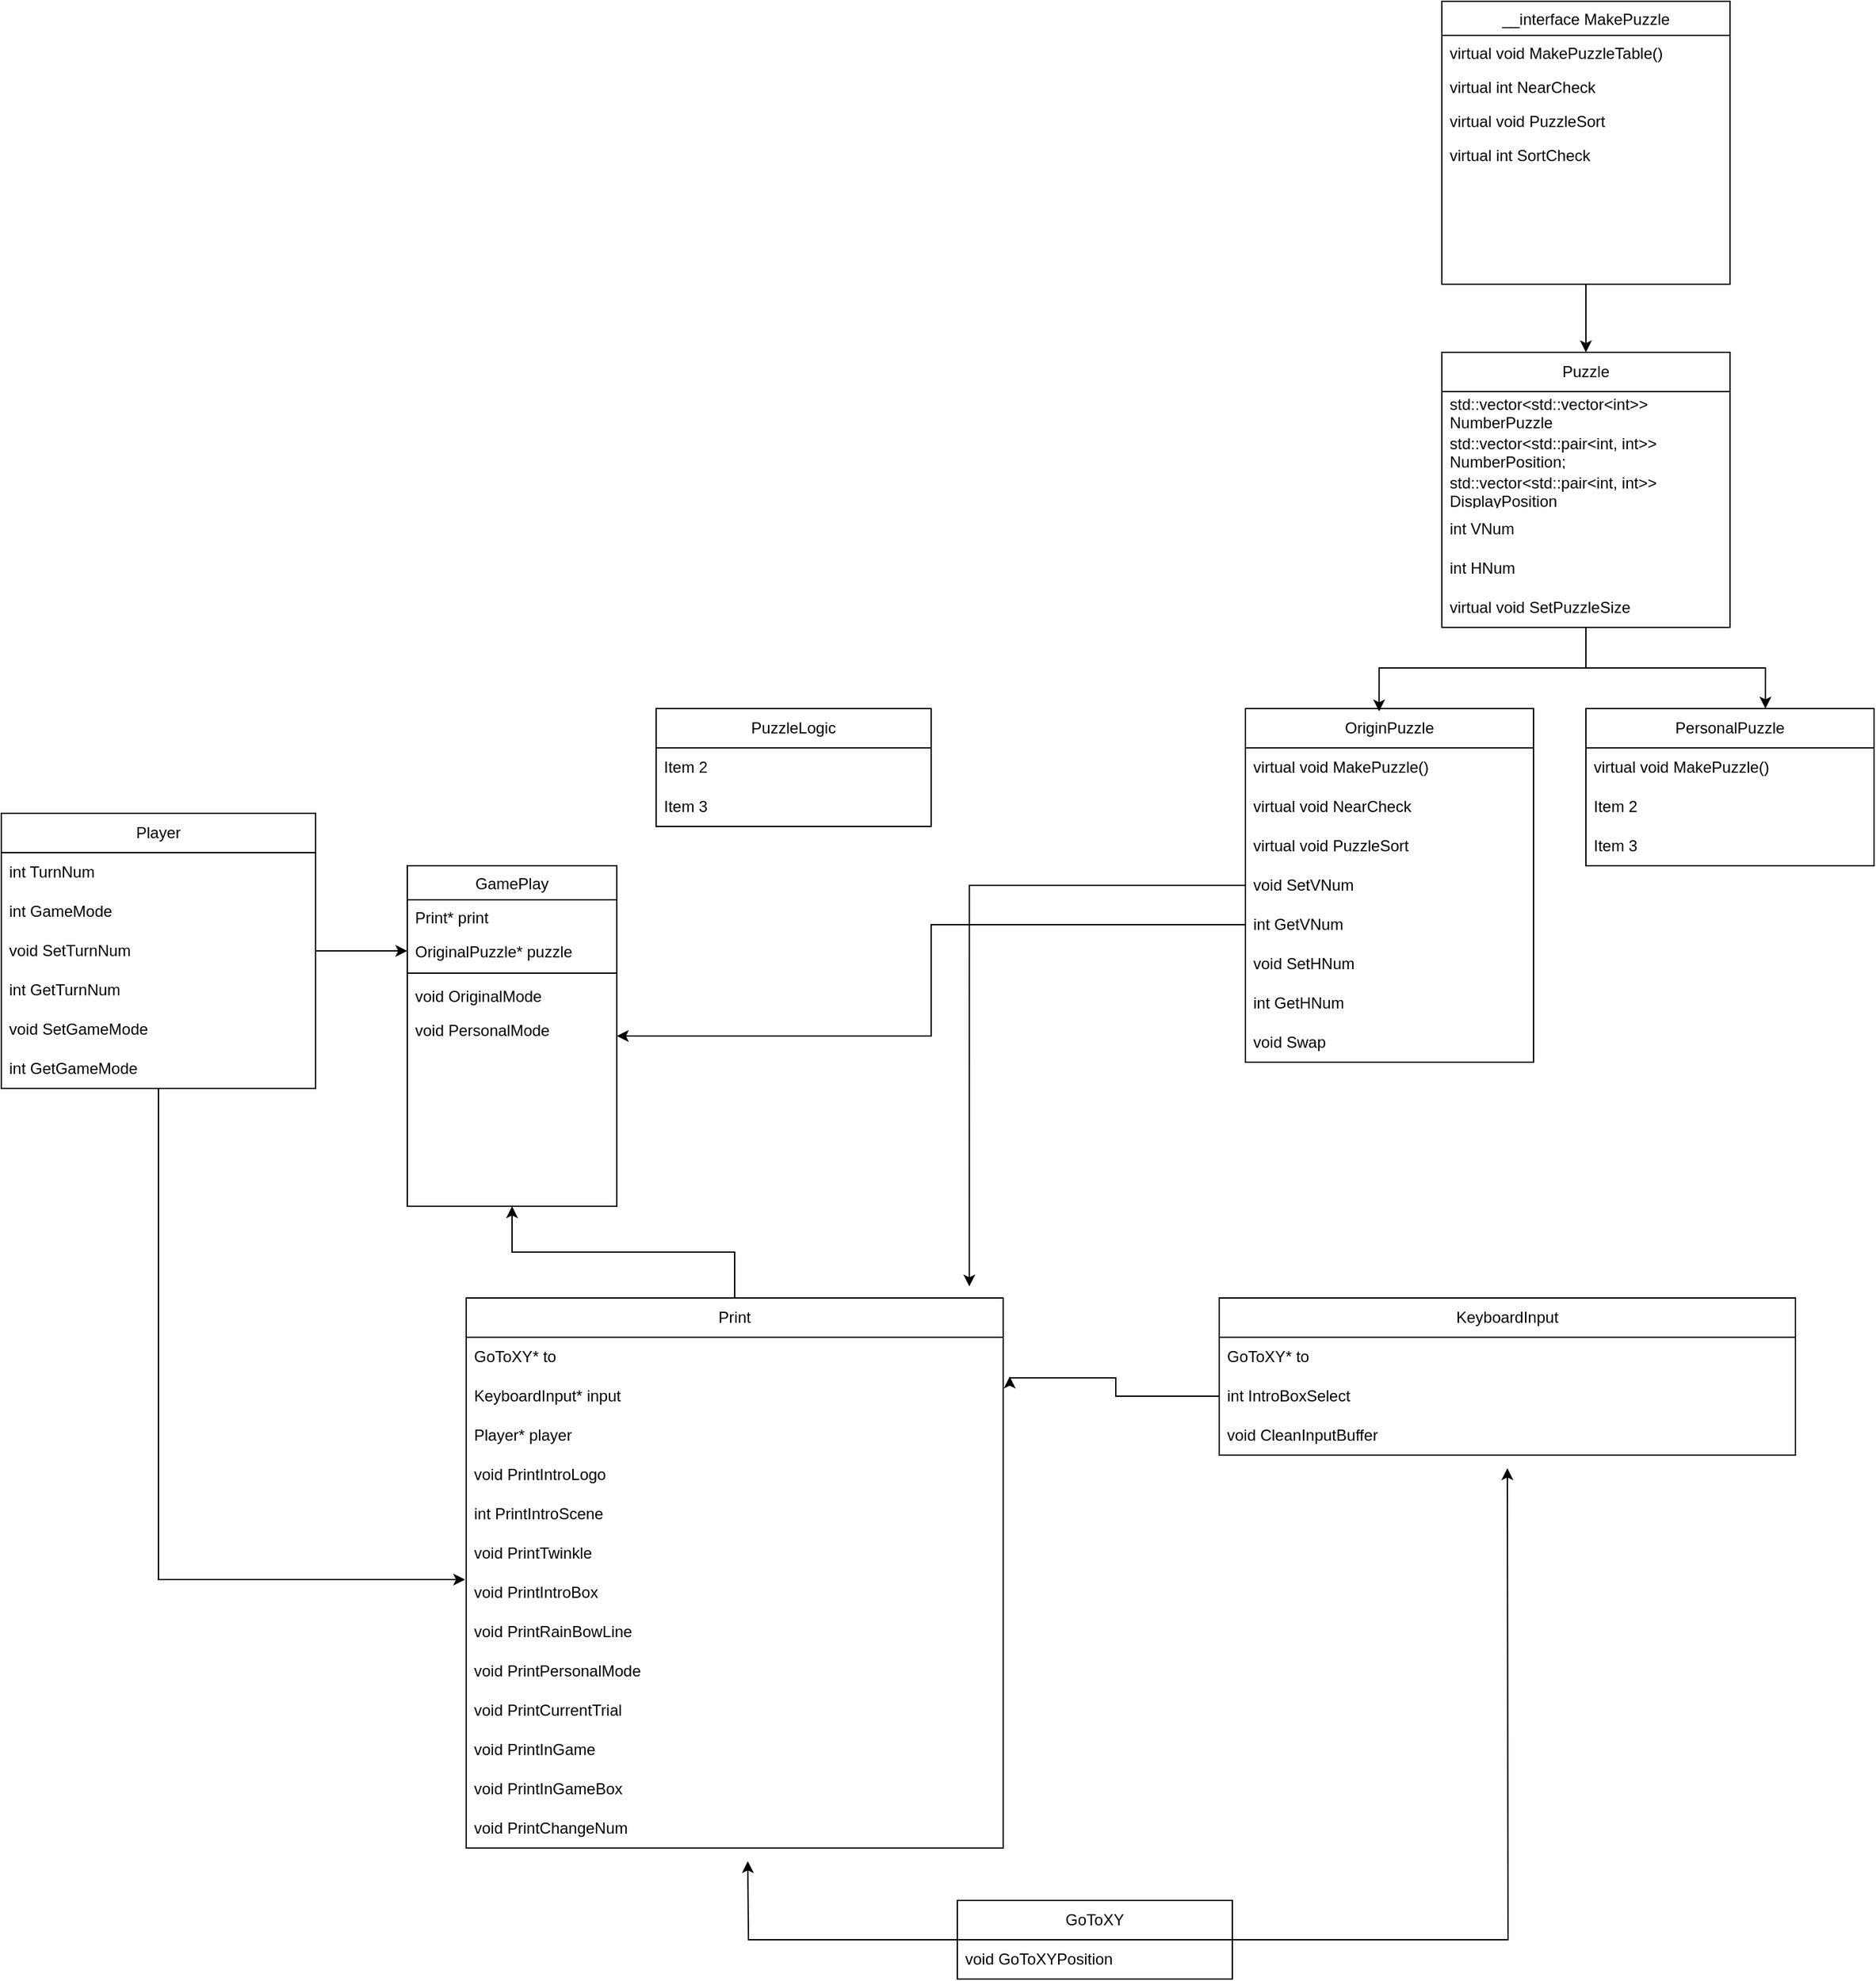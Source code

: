 <mxfile version="24.2.5" type="device">
  <diagram id="C5RBs43oDa-KdzZeNtuy" name="Page-1">
    <mxGraphModel dx="1434" dy="772" grid="1" gridSize="10" guides="1" tooltips="1" connect="1" arrows="1" fold="1" page="1" pageScale="1" pageWidth="1654" pageHeight="2336" math="0" shadow="0">
      <root>
        <mxCell id="WIyWlLk6GJQsqaUBKTNV-0" />
        <mxCell id="WIyWlLk6GJQsqaUBKTNV-1" parent="WIyWlLk6GJQsqaUBKTNV-0" />
        <mxCell id="zkfFHV4jXpPFQw0GAbJ--0" value="GamePlay" style="swimlane;fontStyle=0;align=center;verticalAlign=top;childLayout=stackLayout;horizontal=1;startSize=26;horizontalStack=0;resizeParent=1;resizeLast=0;collapsible=1;marginBottom=0;rounded=0;shadow=0;strokeWidth=1;" parent="WIyWlLk6GJQsqaUBKTNV-1" vertex="1">
          <mxGeometry x="350" y="680" width="160" height="260" as="geometry">
            <mxRectangle x="230" y="140" width="160" height="26" as="alternateBounds" />
          </mxGeometry>
        </mxCell>
        <mxCell id="zkfFHV4jXpPFQw0GAbJ--1" value="Print* print" style="text;align=left;verticalAlign=top;spacingLeft=4;spacingRight=4;overflow=hidden;rotatable=0;points=[[0,0.5],[1,0.5]];portConstraint=eastwest;" parent="zkfFHV4jXpPFQw0GAbJ--0" vertex="1">
          <mxGeometry y="26" width="160" height="26" as="geometry" />
        </mxCell>
        <mxCell id="NGyAwC8JU-NvLPFc2Ih3-81" value="OriginalPuzzle* puzzle" style="text;align=left;verticalAlign=top;spacingLeft=4;spacingRight=4;overflow=hidden;rotatable=0;points=[[0,0.5],[1,0.5]];portConstraint=eastwest;" vertex="1" parent="zkfFHV4jXpPFQw0GAbJ--0">
          <mxGeometry y="52" width="160" height="26" as="geometry" />
        </mxCell>
        <mxCell id="zkfFHV4jXpPFQw0GAbJ--4" value="" style="line;html=1;strokeWidth=1;align=left;verticalAlign=middle;spacingTop=-1;spacingLeft=3;spacingRight=3;rotatable=0;labelPosition=right;points=[];portConstraint=eastwest;" parent="zkfFHV4jXpPFQw0GAbJ--0" vertex="1">
          <mxGeometry y="78" width="160" height="8" as="geometry" />
        </mxCell>
        <mxCell id="zkfFHV4jXpPFQw0GAbJ--5" value="void OriginalMode" style="text;align=left;verticalAlign=top;spacingLeft=4;spacingRight=4;overflow=hidden;rotatable=0;points=[[0,0.5],[1,0.5]];portConstraint=eastwest;" parent="zkfFHV4jXpPFQw0GAbJ--0" vertex="1">
          <mxGeometry y="86" width="160" height="26" as="geometry" />
        </mxCell>
        <mxCell id="NGyAwC8JU-NvLPFc2Ih3-79" value="void PersonalMode" style="text;align=left;verticalAlign=top;spacingLeft=4;spacingRight=4;overflow=hidden;rotatable=0;points=[[0,0.5],[1,0.5]];portConstraint=eastwest;" vertex="1" parent="zkfFHV4jXpPFQw0GAbJ--0">
          <mxGeometry y="112" width="160" height="26" as="geometry" />
        </mxCell>
        <mxCell id="NGyAwC8JU-NvLPFc2Ih3-4" style="edgeStyle=orthogonalEdgeStyle;rounded=0;orthogonalLoop=1;jettySize=auto;html=1;entryX=0.5;entryY=0;entryDx=0;entryDy=0;" edge="1" parent="WIyWlLk6GJQsqaUBKTNV-1" source="zkfFHV4jXpPFQw0GAbJ--17" target="NGyAwC8JU-NvLPFc2Ih3-0">
          <mxGeometry relative="1" as="geometry" />
        </mxCell>
        <mxCell id="zkfFHV4jXpPFQw0GAbJ--17" value="__interface MakePuzzle" style="swimlane;fontStyle=0;align=center;verticalAlign=top;childLayout=stackLayout;horizontal=1;startSize=26;horizontalStack=0;resizeParent=1;resizeLast=0;collapsible=1;marginBottom=0;rounded=0;shadow=0;strokeWidth=1;" parent="WIyWlLk6GJQsqaUBKTNV-1" vertex="1">
          <mxGeometry x="1140" y="20" width="220" height="216" as="geometry">
            <mxRectangle x="550" y="140" width="160" height="26" as="alternateBounds" />
          </mxGeometry>
        </mxCell>
        <mxCell id="zkfFHV4jXpPFQw0GAbJ--18" value="virtual void MakePuzzleTable()" style="text;align=left;verticalAlign=top;spacingLeft=4;spacingRight=4;overflow=hidden;rotatable=0;points=[[0,0.5],[1,0.5]];portConstraint=eastwest;" parent="zkfFHV4jXpPFQw0GAbJ--17" vertex="1">
          <mxGeometry y="26" width="220" height="26" as="geometry" />
        </mxCell>
        <mxCell id="NGyAwC8JU-NvLPFc2Ih3-89" value="virtual int NearCheck" style="text;align=left;verticalAlign=top;spacingLeft=4;spacingRight=4;overflow=hidden;rotatable=0;points=[[0,0.5],[1,0.5]];portConstraint=eastwest;" vertex="1" parent="zkfFHV4jXpPFQw0GAbJ--17">
          <mxGeometry y="52" width="220" height="26" as="geometry" />
        </mxCell>
        <mxCell id="NGyAwC8JU-NvLPFc2Ih3-95" value="virtual void PuzzleSort" style="text;align=left;verticalAlign=top;spacingLeft=4;spacingRight=4;overflow=hidden;rotatable=0;points=[[0,0.5],[1,0.5]];portConstraint=eastwest;" vertex="1" parent="zkfFHV4jXpPFQw0GAbJ--17">
          <mxGeometry y="78" width="220" height="26" as="geometry" />
        </mxCell>
        <mxCell id="NGyAwC8JU-NvLPFc2Ih3-96" value="virtual int SortCheck" style="text;align=left;verticalAlign=top;spacingLeft=4;spacingRight=4;overflow=hidden;rotatable=0;points=[[0,0.5],[1,0.5]];portConstraint=eastwest;" vertex="1" parent="zkfFHV4jXpPFQw0GAbJ--17">
          <mxGeometry y="104" width="220" height="26" as="geometry" />
        </mxCell>
        <mxCell id="NGyAwC8JU-NvLPFc2Ih3-0" value="Puzzle" style="swimlane;fontStyle=0;childLayout=stackLayout;horizontal=1;startSize=30;horizontalStack=0;resizeParent=1;resizeParentMax=0;resizeLast=0;collapsible=1;marginBottom=0;whiteSpace=wrap;html=1;" vertex="1" parent="WIyWlLk6GJQsqaUBKTNV-1">
          <mxGeometry x="1140" y="288" width="220" height="210" as="geometry" />
        </mxCell>
        <mxCell id="NGyAwC8JU-NvLPFc2Ih3-70" value="std::vector&amp;lt;std::vector&amp;lt;int&amp;gt;&amp;gt; NumberPuzzle" style="text;strokeColor=none;fillColor=none;align=left;verticalAlign=middle;spacingLeft=4;spacingRight=4;overflow=hidden;points=[[0,0.5],[1,0.5]];portConstraint=eastwest;rotatable=0;whiteSpace=wrap;html=1;" vertex="1" parent="NGyAwC8JU-NvLPFc2Ih3-0">
          <mxGeometry y="30" width="220" height="30" as="geometry" />
        </mxCell>
        <mxCell id="NGyAwC8JU-NvLPFc2Ih3-77" value="std::vector&amp;lt;std::pair&amp;lt;int, int&amp;gt;&amp;gt; NumberPosition;" style="text;strokeColor=none;fillColor=none;align=left;verticalAlign=middle;spacingLeft=4;spacingRight=4;overflow=hidden;points=[[0,0.5],[1,0.5]];portConstraint=eastwest;rotatable=0;whiteSpace=wrap;html=1;" vertex="1" parent="NGyAwC8JU-NvLPFc2Ih3-0">
          <mxGeometry y="60" width="220" height="30" as="geometry" />
        </mxCell>
        <mxCell id="NGyAwC8JU-NvLPFc2Ih3-90" value="std::vector&amp;lt;std::pair&amp;lt;int, int&amp;gt;&amp;gt; DisplayPosition" style="text;strokeColor=none;fillColor=none;align=left;verticalAlign=middle;spacingLeft=4;spacingRight=4;overflow=hidden;points=[[0,0.5],[1,0.5]];portConstraint=eastwest;rotatable=0;whiteSpace=wrap;html=1;" vertex="1" parent="NGyAwC8JU-NvLPFc2Ih3-0">
          <mxGeometry y="90" width="220" height="30" as="geometry" />
        </mxCell>
        <mxCell id="NGyAwC8JU-NvLPFc2Ih3-2" value="int VNum" style="text;strokeColor=none;fillColor=none;align=left;verticalAlign=middle;spacingLeft=4;spacingRight=4;overflow=hidden;points=[[0,0.5],[1,0.5]];portConstraint=eastwest;rotatable=0;whiteSpace=wrap;html=1;" vertex="1" parent="NGyAwC8JU-NvLPFc2Ih3-0">
          <mxGeometry y="120" width="220" height="30" as="geometry" />
        </mxCell>
        <mxCell id="NGyAwC8JU-NvLPFc2Ih3-3" value="int HNum" style="text;strokeColor=none;fillColor=none;align=left;verticalAlign=middle;spacingLeft=4;spacingRight=4;overflow=hidden;points=[[0,0.5],[1,0.5]];portConstraint=eastwest;rotatable=0;whiteSpace=wrap;html=1;" vertex="1" parent="NGyAwC8JU-NvLPFc2Ih3-0">
          <mxGeometry y="150" width="220" height="30" as="geometry" />
        </mxCell>
        <mxCell id="NGyAwC8JU-NvLPFc2Ih3-69" value="virtual void SetPuzzleSize" style="text;strokeColor=none;fillColor=none;align=left;verticalAlign=middle;spacingLeft=4;spacingRight=4;overflow=hidden;points=[[0,0.5],[1,0.5]];portConstraint=eastwest;rotatable=0;whiteSpace=wrap;html=1;" vertex="1" parent="NGyAwC8JU-NvLPFc2Ih3-0">
          <mxGeometry y="180" width="220" height="30" as="geometry" />
        </mxCell>
        <mxCell id="NGyAwC8JU-NvLPFc2Ih3-5" value="OriginPuzzle" style="swimlane;fontStyle=0;childLayout=stackLayout;horizontal=1;startSize=30;horizontalStack=0;resizeParent=1;resizeParentMax=0;resizeLast=0;collapsible=1;marginBottom=0;whiteSpace=wrap;html=1;" vertex="1" parent="WIyWlLk6GJQsqaUBKTNV-1">
          <mxGeometry x="990" y="560" width="220" height="270" as="geometry" />
        </mxCell>
        <mxCell id="NGyAwC8JU-NvLPFc2Ih3-6" value="&lt;span style=&quot;text-wrap: nowrap;&quot;&gt;virtual void MakePuzzle()&lt;/span&gt;" style="text;strokeColor=none;fillColor=none;align=left;verticalAlign=middle;spacingLeft=4;spacingRight=4;overflow=hidden;points=[[0,0.5],[1,0.5]];portConstraint=eastwest;rotatable=0;whiteSpace=wrap;html=1;" vertex="1" parent="NGyAwC8JU-NvLPFc2Ih3-5">
          <mxGeometry y="30" width="220" height="30" as="geometry" />
        </mxCell>
        <mxCell id="NGyAwC8JU-NvLPFc2Ih3-88" value="virtual void NearCheck" style="text;strokeColor=none;fillColor=none;align=left;verticalAlign=middle;spacingLeft=4;spacingRight=4;overflow=hidden;points=[[0,0.5],[1,0.5]];portConstraint=eastwest;rotatable=0;whiteSpace=wrap;html=1;" vertex="1" parent="NGyAwC8JU-NvLPFc2Ih3-5">
          <mxGeometry y="60" width="220" height="30" as="geometry" />
        </mxCell>
        <mxCell id="NGyAwC8JU-NvLPFc2Ih3-93" value="virtual void PuzzleSort" style="text;strokeColor=none;fillColor=none;align=left;verticalAlign=middle;spacingLeft=4;spacingRight=4;overflow=hidden;points=[[0,0.5],[1,0.5]];portConstraint=eastwest;rotatable=0;whiteSpace=wrap;html=1;" vertex="1" parent="NGyAwC8JU-NvLPFc2Ih3-5">
          <mxGeometry y="90" width="220" height="30" as="geometry" />
        </mxCell>
        <mxCell id="NGyAwC8JU-NvLPFc2Ih3-7" value="void SetVNum" style="text;strokeColor=none;fillColor=none;align=left;verticalAlign=middle;spacingLeft=4;spacingRight=4;overflow=hidden;points=[[0,0.5],[1,0.5]];portConstraint=eastwest;rotatable=0;whiteSpace=wrap;html=1;" vertex="1" parent="NGyAwC8JU-NvLPFc2Ih3-5">
          <mxGeometry y="120" width="220" height="30" as="geometry" />
        </mxCell>
        <mxCell id="NGyAwC8JU-NvLPFc2Ih3-8" value="int GetVNum" style="text;strokeColor=none;fillColor=none;align=left;verticalAlign=middle;spacingLeft=4;spacingRight=4;overflow=hidden;points=[[0,0.5],[1,0.5]];portConstraint=eastwest;rotatable=0;whiteSpace=wrap;html=1;" vertex="1" parent="NGyAwC8JU-NvLPFc2Ih3-5">
          <mxGeometry y="150" width="220" height="30" as="geometry" />
        </mxCell>
        <mxCell id="NGyAwC8JU-NvLPFc2Ih3-71" value="void SetHNum" style="text;strokeColor=none;fillColor=none;align=left;verticalAlign=middle;spacingLeft=4;spacingRight=4;overflow=hidden;points=[[0,0.5],[1,0.5]];portConstraint=eastwest;rotatable=0;whiteSpace=wrap;html=1;" vertex="1" parent="NGyAwC8JU-NvLPFc2Ih3-5">
          <mxGeometry y="180" width="220" height="30" as="geometry" />
        </mxCell>
        <mxCell id="NGyAwC8JU-NvLPFc2Ih3-72" value="int GetHNum" style="text;strokeColor=none;fillColor=none;align=left;verticalAlign=middle;spacingLeft=4;spacingRight=4;overflow=hidden;points=[[0,0.5],[1,0.5]];portConstraint=eastwest;rotatable=0;whiteSpace=wrap;html=1;" vertex="1" parent="NGyAwC8JU-NvLPFc2Ih3-5">
          <mxGeometry y="210" width="220" height="30" as="geometry" />
        </mxCell>
        <mxCell id="NGyAwC8JU-NvLPFc2Ih3-94" value="void Swap" style="text;strokeColor=none;fillColor=none;align=left;verticalAlign=middle;spacingLeft=4;spacingRight=4;overflow=hidden;points=[[0,0.5],[1,0.5]];portConstraint=eastwest;rotatable=0;whiteSpace=wrap;html=1;" vertex="1" parent="NGyAwC8JU-NvLPFc2Ih3-5">
          <mxGeometry y="240" width="220" height="30" as="geometry" />
        </mxCell>
        <mxCell id="NGyAwC8JU-NvLPFc2Ih3-9" style="edgeStyle=orthogonalEdgeStyle;rounded=0;orthogonalLoop=1;jettySize=auto;html=1;entryX=0.464;entryY=0.008;entryDx=0;entryDy=0;entryPerimeter=0;" edge="1" parent="WIyWlLk6GJQsqaUBKTNV-1" source="NGyAwC8JU-NvLPFc2Ih3-0" target="NGyAwC8JU-NvLPFc2Ih3-5">
          <mxGeometry relative="1" as="geometry" />
        </mxCell>
        <mxCell id="NGyAwC8JU-NvLPFc2Ih3-10" value="Personal&lt;span style=&quot;background-color: initial;&quot;&gt;Puzzle&lt;/span&gt;" style="swimlane;fontStyle=0;childLayout=stackLayout;horizontal=1;startSize=30;horizontalStack=0;resizeParent=1;resizeParentMax=0;resizeLast=0;collapsible=1;marginBottom=0;whiteSpace=wrap;html=1;" vertex="1" parent="WIyWlLk6GJQsqaUBKTNV-1">
          <mxGeometry x="1250" y="560" width="220" height="120" as="geometry" />
        </mxCell>
        <mxCell id="NGyAwC8JU-NvLPFc2Ih3-11" value="&lt;span style=&quot;text-wrap: nowrap;&quot;&gt;virtual void MakePuzzle()&lt;/span&gt;" style="text;strokeColor=none;fillColor=none;align=left;verticalAlign=middle;spacingLeft=4;spacingRight=4;overflow=hidden;points=[[0,0.5],[1,0.5]];portConstraint=eastwest;rotatable=0;whiteSpace=wrap;html=1;" vertex="1" parent="NGyAwC8JU-NvLPFc2Ih3-10">
          <mxGeometry y="30" width="220" height="30" as="geometry" />
        </mxCell>
        <mxCell id="NGyAwC8JU-NvLPFc2Ih3-12" value="Item 2" style="text;strokeColor=none;fillColor=none;align=left;verticalAlign=middle;spacingLeft=4;spacingRight=4;overflow=hidden;points=[[0,0.5],[1,0.5]];portConstraint=eastwest;rotatable=0;whiteSpace=wrap;html=1;" vertex="1" parent="NGyAwC8JU-NvLPFc2Ih3-10">
          <mxGeometry y="60" width="220" height="30" as="geometry" />
        </mxCell>
        <mxCell id="NGyAwC8JU-NvLPFc2Ih3-13" value="Item 3" style="text;strokeColor=none;fillColor=none;align=left;verticalAlign=middle;spacingLeft=4;spacingRight=4;overflow=hidden;points=[[0,0.5],[1,0.5]];portConstraint=eastwest;rotatable=0;whiteSpace=wrap;html=1;" vertex="1" parent="NGyAwC8JU-NvLPFc2Ih3-10">
          <mxGeometry y="90" width="220" height="30" as="geometry" />
        </mxCell>
        <mxCell id="NGyAwC8JU-NvLPFc2Ih3-14" style="edgeStyle=orthogonalEdgeStyle;rounded=0;orthogonalLoop=1;jettySize=auto;html=1;entryX=0.623;entryY=0;entryDx=0;entryDy=0;entryPerimeter=0;" edge="1" parent="WIyWlLk6GJQsqaUBKTNV-1" source="NGyAwC8JU-NvLPFc2Ih3-0" target="NGyAwC8JU-NvLPFc2Ih3-10">
          <mxGeometry relative="1" as="geometry" />
        </mxCell>
        <mxCell id="NGyAwC8JU-NvLPFc2Ih3-15" value="PuzzleLogic" style="swimlane;fontStyle=0;childLayout=stackLayout;horizontal=1;startSize=30;horizontalStack=0;resizeParent=1;resizeParentMax=0;resizeLast=0;collapsible=1;marginBottom=0;whiteSpace=wrap;html=1;" vertex="1" parent="WIyWlLk6GJQsqaUBKTNV-1">
          <mxGeometry x="540" y="560" width="210" height="90" as="geometry" />
        </mxCell>
        <mxCell id="NGyAwC8JU-NvLPFc2Ih3-17" value="Item 2" style="text;strokeColor=none;fillColor=none;align=left;verticalAlign=middle;spacingLeft=4;spacingRight=4;overflow=hidden;points=[[0,0.5],[1,0.5]];portConstraint=eastwest;rotatable=0;whiteSpace=wrap;html=1;" vertex="1" parent="NGyAwC8JU-NvLPFc2Ih3-15">
          <mxGeometry y="30" width="210" height="30" as="geometry" />
        </mxCell>
        <mxCell id="NGyAwC8JU-NvLPFc2Ih3-18" value="Item 3" style="text;strokeColor=none;fillColor=none;align=left;verticalAlign=middle;spacingLeft=4;spacingRight=4;overflow=hidden;points=[[0,0.5],[1,0.5]];portConstraint=eastwest;rotatable=0;whiteSpace=wrap;html=1;" vertex="1" parent="NGyAwC8JU-NvLPFc2Ih3-15">
          <mxGeometry y="60" width="210" height="30" as="geometry" />
        </mxCell>
        <mxCell id="NGyAwC8JU-NvLPFc2Ih3-40" style="edgeStyle=orthogonalEdgeStyle;rounded=0;orthogonalLoop=1;jettySize=auto;html=1;entryX=0.5;entryY=1;entryDx=0;entryDy=0;" edge="1" parent="WIyWlLk6GJQsqaUBKTNV-1" source="NGyAwC8JU-NvLPFc2Ih3-20" target="zkfFHV4jXpPFQw0GAbJ--0">
          <mxGeometry relative="1" as="geometry" />
        </mxCell>
        <mxCell id="NGyAwC8JU-NvLPFc2Ih3-20" value="Print" style="swimlane;fontStyle=0;childLayout=stackLayout;horizontal=1;startSize=30;horizontalStack=0;resizeParent=1;resizeParentMax=0;resizeLast=0;collapsible=1;marginBottom=0;whiteSpace=wrap;html=1;" vertex="1" parent="WIyWlLk6GJQsqaUBKTNV-1">
          <mxGeometry x="395" y="1010" width="410" height="420" as="geometry" />
        </mxCell>
        <mxCell id="NGyAwC8JU-NvLPFc2Ih3-22" value="GoToXY* to" style="text;strokeColor=none;fillColor=none;align=left;verticalAlign=middle;spacingLeft=4;spacingRight=4;overflow=hidden;points=[[0,0.5],[1,0.5]];portConstraint=eastwest;rotatable=0;whiteSpace=wrap;html=1;" vertex="1" parent="NGyAwC8JU-NvLPFc2Ih3-20">
          <mxGeometry y="30" width="410" height="30" as="geometry" />
        </mxCell>
        <mxCell id="NGyAwC8JU-NvLPFc2Ih3-62" value="KeyboardInput* input" style="text;strokeColor=none;fillColor=none;align=left;verticalAlign=middle;spacingLeft=4;spacingRight=4;overflow=hidden;points=[[0,0.5],[1,0.5]];portConstraint=eastwest;rotatable=0;whiteSpace=wrap;html=1;" vertex="1" parent="NGyAwC8JU-NvLPFc2Ih3-20">
          <mxGeometry y="60" width="410" height="30" as="geometry" />
        </mxCell>
        <mxCell id="NGyAwC8JU-NvLPFc2Ih3-75" value="Player* player" style="text;strokeColor=none;fillColor=none;align=left;verticalAlign=middle;spacingLeft=4;spacingRight=4;overflow=hidden;points=[[0,0.5],[1,0.5]];portConstraint=eastwest;rotatable=0;whiteSpace=wrap;html=1;" vertex="1" parent="NGyAwC8JU-NvLPFc2Ih3-20">
          <mxGeometry y="90" width="410" height="30" as="geometry" />
        </mxCell>
        <mxCell id="NGyAwC8JU-NvLPFc2Ih3-44" value="void PrintIntroLogo" style="text;strokeColor=none;fillColor=none;align=left;verticalAlign=middle;spacingLeft=4;spacingRight=4;overflow=hidden;points=[[0,0.5],[1,0.5]];portConstraint=eastwest;rotatable=0;whiteSpace=wrap;html=1;" vertex="1" parent="NGyAwC8JU-NvLPFc2Ih3-20">
          <mxGeometry y="120" width="410" height="30" as="geometry" />
        </mxCell>
        <mxCell id="NGyAwC8JU-NvLPFc2Ih3-46" value="int PrintIntroScene" style="text;strokeColor=none;fillColor=none;align=left;verticalAlign=middle;spacingLeft=4;spacingRight=4;overflow=hidden;points=[[0,0.5],[1,0.5]];portConstraint=eastwest;rotatable=0;whiteSpace=wrap;html=1;" vertex="1" parent="NGyAwC8JU-NvLPFc2Ih3-20">
          <mxGeometry y="150" width="410" height="30" as="geometry" />
        </mxCell>
        <mxCell id="NGyAwC8JU-NvLPFc2Ih3-48" value="void PrintTwinkle" style="text;strokeColor=none;fillColor=none;align=left;verticalAlign=middle;spacingLeft=4;spacingRight=4;overflow=hidden;points=[[0,0.5],[1,0.5]];portConstraint=eastwest;rotatable=0;whiteSpace=wrap;html=1;" vertex="1" parent="NGyAwC8JU-NvLPFc2Ih3-20">
          <mxGeometry y="180" width="410" height="30" as="geometry" />
        </mxCell>
        <mxCell id="NGyAwC8JU-NvLPFc2Ih3-49" value="void PrintIntroBox" style="text;strokeColor=none;fillColor=none;align=left;verticalAlign=middle;spacingLeft=4;spacingRight=4;overflow=hidden;points=[[0,0.5],[1,0.5]];portConstraint=eastwest;rotatable=0;whiteSpace=wrap;html=1;" vertex="1" parent="NGyAwC8JU-NvLPFc2Ih3-20">
          <mxGeometry y="210" width="410" height="30" as="geometry" />
        </mxCell>
        <mxCell id="NGyAwC8JU-NvLPFc2Ih3-61" value="void PrintRainBowLine" style="text;strokeColor=none;fillColor=none;align=left;verticalAlign=middle;spacingLeft=4;spacingRight=4;overflow=hidden;points=[[0,0.5],[1,0.5]];portConstraint=eastwest;rotatable=0;whiteSpace=wrap;html=1;" vertex="1" parent="NGyAwC8JU-NvLPFc2Ih3-20">
          <mxGeometry y="240" width="410" height="30" as="geometry" />
        </mxCell>
        <mxCell id="NGyAwC8JU-NvLPFc2Ih3-82" value="void PrintPersonalMode" style="text;strokeColor=none;fillColor=none;align=left;verticalAlign=middle;spacingLeft=4;spacingRight=4;overflow=hidden;points=[[0,0.5],[1,0.5]];portConstraint=eastwest;rotatable=0;whiteSpace=wrap;html=1;" vertex="1" parent="NGyAwC8JU-NvLPFc2Ih3-20">
          <mxGeometry y="270" width="410" height="30" as="geometry" />
        </mxCell>
        <mxCell id="NGyAwC8JU-NvLPFc2Ih3-83" value="void PrintCurrentTrial" style="text;strokeColor=none;fillColor=none;align=left;verticalAlign=middle;spacingLeft=4;spacingRight=4;overflow=hidden;points=[[0,0.5],[1,0.5]];portConstraint=eastwest;rotatable=0;whiteSpace=wrap;html=1;" vertex="1" parent="NGyAwC8JU-NvLPFc2Ih3-20">
          <mxGeometry y="300" width="410" height="30" as="geometry" />
        </mxCell>
        <mxCell id="NGyAwC8JU-NvLPFc2Ih3-85" value="void PrintInGame" style="text;strokeColor=none;fillColor=none;align=left;verticalAlign=middle;spacingLeft=4;spacingRight=4;overflow=hidden;points=[[0,0.5],[1,0.5]];portConstraint=eastwest;rotatable=0;whiteSpace=wrap;html=1;" vertex="1" parent="NGyAwC8JU-NvLPFc2Ih3-20">
          <mxGeometry y="330" width="410" height="30" as="geometry" />
        </mxCell>
        <mxCell id="NGyAwC8JU-NvLPFc2Ih3-86" value="void PrintInGameBox" style="text;strokeColor=none;fillColor=none;align=left;verticalAlign=middle;spacingLeft=4;spacingRight=4;overflow=hidden;points=[[0,0.5],[1,0.5]];portConstraint=eastwest;rotatable=0;whiteSpace=wrap;html=1;" vertex="1" parent="NGyAwC8JU-NvLPFc2Ih3-20">
          <mxGeometry y="360" width="410" height="30" as="geometry" />
        </mxCell>
        <mxCell id="NGyAwC8JU-NvLPFc2Ih3-87" value="void PrintChangeNum" style="text;strokeColor=none;fillColor=none;align=left;verticalAlign=middle;spacingLeft=4;spacingRight=4;overflow=hidden;points=[[0,0.5],[1,0.5]];portConstraint=eastwest;rotatable=0;whiteSpace=wrap;html=1;" vertex="1" parent="NGyAwC8JU-NvLPFc2Ih3-20">
          <mxGeometry y="390" width="410" height="30" as="geometry" />
        </mxCell>
        <mxCell id="NGyAwC8JU-NvLPFc2Ih3-24" value="Player" style="swimlane;fontStyle=0;childLayout=stackLayout;horizontal=1;startSize=30;horizontalStack=0;resizeParent=1;resizeParentMax=0;resizeLast=0;collapsible=1;marginBottom=0;whiteSpace=wrap;html=1;" vertex="1" parent="WIyWlLk6GJQsqaUBKTNV-1">
          <mxGeometry x="40" y="640" width="240" height="210" as="geometry" />
        </mxCell>
        <mxCell id="NGyAwC8JU-NvLPFc2Ih3-25" value="int TurnNum" style="text;strokeColor=none;fillColor=none;align=left;verticalAlign=middle;spacingLeft=4;spacingRight=4;overflow=hidden;points=[[0,0.5],[1,0.5]];portConstraint=eastwest;rotatable=0;whiteSpace=wrap;html=1;" vertex="1" parent="NGyAwC8JU-NvLPFc2Ih3-24">
          <mxGeometry y="30" width="240" height="30" as="geometry" />
        </mxCell>
        <mxCell id="NGyAwC8JU-NvLPFc2Ih3-26" value="int GameMode" style="text;strokeColor=none;fillColor=none;align=left;verticalAlign=middle;spacingLeft=4;spacingRight=4;overflow=hidden;points=[[0,0.5],[1,0.5]];portConstraint=eastwest;rotatable=0;whiteSpace=wrap;html=1;" vertex="1" parent="NGyAwC8JU-NvLPFc2Ih3-24">
          <mxGeometry y="60" width="240" height="30" as="geometry" />
        </mxCell>
        <mxCell id="NGyAwC8JU-NvLPFc2Ih3-27" value="void SetTurnNum" style="text;strokeColor=none;fillColor=none;align=left;verticalAlign=middle;spacingLeft=4;spacingRight=4;overflow=hidden;points=[[0,0.5],[1,0.5]];portConstraint=eastwest;rotatable=0;whiteSpace=wrap;html=1;" vertex="1" parent="NGyAwC8JU-NvLPFc2Ih3-24">
          <mxGeometry y="90" width="240" height="30" as="geometry" />
        </mxCell>
        <mxCell id="NGyAwC8JU-NvLPFc2Ih3-33" value="int GetTurnNum" style="text;strokeColor=none;fillColor=none;align=left;verticalAlign=middle;spacingLeft=4;spacingRight=4;overflow=hidden;points=[[0,0.5],[1,0.5]];portConstraint=eastwest;rotatable=0;whiteSpace=wrap;html=1;" vertex="1" parent="NGyAwC8JU-NvLPFc2Ih3-24">
          <mxGeometry y="120" width="240" height="30" as="geometry" />
        </mxCell>
        <mxCell id="NGyAwC8JU-NvLPFc2Ih3-34" value="void SetGameMode" style="text;strokeColor=none;fillColor=none;align=left;verticalAlign=middle;spacingLeft=4;spacingRight=4;overflow=hidden;points=[[0,0.5],[1,0.5]];portConstraint=eastwest;rotatable=0;whiteSpace=wrap;html=1;" vertex="1" parent="NGyAwC8JU-NvLPFc2Ih3-24">
          <mxGeometry y="150" width="240" height="30" as="geometry" />
        </mxCell>
        <mxCell id="NGyAwC8JU-NvLPFc2Ih3-63" value="int GetGameMode" style="text;strokeColor=none;fillColor=none;align=left;verticalAlign=middle;spacingLeft=4;spacingRight=4;overflow=hidden;points=[[0,0.5],[1,0.5]];portConstraint=eastwest;rotatable=0;whiteSpace=wrap;html=1;" vertex="1" parent="NGyAwC8JU-NvLPFc2Ih3-24">
          <mxGeometry y="180" width="240" height="30" as="geometry" />
        </mxCell>
        <mxCell id="NGyAwC8JU-NvLPFc2Ih3-56" style="edgeStyle=orthogonalEdgeStyle;rounded=0;orthogonalLoop=1;jettySize=auto;html=1;" edge="1" parent="WIyWlLk6GJQsqaUBKTNV-1" source="NGyAwC8JU-NvLPFc2Ih3-35">
          <mxGeometry relative="1" as="geometry">
            <mxPoint x="610" y="1440" as="targetPoint" />
          </mxGeometry>
        </mxCell>
        <mxCell id="NGyAwC8JU-NvLPFc2Ih3-57" style="edgeStyle=orthogonalEdgeStyle;rounded=0;orthogonalLoop=1;jettySize=auto;html=1;" edge="1" parent="WIyWlLk6GJQsqaUBKTNV-1" source="NGyAwC8JU-NvLPFc2Ih3-35">
          <mxGeometry relative="1" as="geometry">
            <mxPoint x="1190" y="1140" as="targetPoint" />
          </mxGeometry>
        </mxCell>
        <mxCell id="NGyAwC8JU-NvLPFc2Ih3-35" value="GoToXY" style="swimlane;fontStyle=0;childLayout=stackLayout;horizontal=1;startSize=30;horizontalStack=0;resizeParent=1;resizeParentMax=0;resizeLast=0;collapsible=1;marginBottom=0;whiteSpace=wrap;html=1;" vertex="1" parent="WIyWlLk6GJQsqaUBKTNV-1">
          <mxGeometry x="770" y="1470" width="210" height="60" as="geometry" />
        </mxCell>
        <mxCell id="NGyAwC8JU-NvLPFc2Ih3-36" value="void GoToXYPosition" style="text;strokeColor=none;fillColor=none;align=left;verticalAlign=middle;spacingLeft=4;spacingRight=4;overflow=hidden;points=[[0,0.5],[1,0.5]];portConstraint=eastwest;rotatable=0;whiteSpace=wrap;html=1;" vertex="1" parent="NGyAwC8JU-NvLPFc2Ih3-35">
          <mxGeometry y="30" width="210" height="30" as="geometry" />
        </mxCell>
        <mxCell id="NGyAwC8JU-NvLPFc2Ih3-60" style="edgeStyle=orthogonalEdgeStyle;rounded=0;orthogonalLoop=1;jettySize=auto;html=1;" edge="1" parent="WIyWlLk6GJQsqaUBKTNV-1" source="NGyAwC8JU-NvLPFc2Ih3-50">
          <mxGeometry relative="1" as="geometry">
            <mxPoint x="810" y="1070" as="targetPoint" />
            <Array as="points">
              <mxPoint x="891" y="1085" />
              <mxPoint x="891" y="1071" />
            </Array>
          </mxGeometry>
        </mxCell>
        <mxCell id="NGyAwC8JU-NvLPFc2Ih3-50" value="KeyboardInput" style="swimlane;fontStyle=0;childLayout=stackLayout;horizontal=1;startSize=30;horizontalStack=0;resizeParent=1;resizeParentMax=0;resizeLast=0;collapsible=1;marginBottom=0;whiteSpace=wrap;html=1;" vertex="1" parent="WIyWlLk6GJQsqaUBKTNV-1">
          <mxGeometry x="970" y="1010" width="440" height="120" as="geometry" />
        </mxCell>
        <mxCell id="NGyAwC8JU-NvLPFc2Ih3-52" value="GoToXY* to" style="text;strokeColor=none;fillColor=none;align=left;verticalAlign=middle;spacingLeft=4;spacingRight=4;overflow=hidden;points=[[0,0.5],[1,0.5]];portConstraint=eastwest;rotatable=0;whiteSpace=wrap;html=1;" vertex="1" parent="NGyAwC8JU-NvLPFc2Ih3-50">
          <mxGeometry y="30" width="440" height="30" as="geometry" />
        </mxCell>
        <mxCell id="NGyAwC8JU-NvLPFc2Ih3-51" value="int IntroBoxSelect" style="text;strokeColor=none;fillColor=none;align=left;verticalAlign=middle;spacingLeft=4;spacingRight=4;overflow=hidden;points=[[0,0.5],[1,0.5]];portConstraint=eastwest;rotatable=0;whiteSpace=wrap;html=1;" vertex="1" parent="NGyAwC8JU-NvLPFc2Ih3-50">
          <mxGeometry y="60" width="440" height="30" as="geometry" />
        </mxCell>
        <mxCell id="NGyAwC8JU-NvLPFc2Ih3-53" value="void CleanInputBuffer" style="text;strokeColor=none;fillColor=none;align=left;verticalAlign=middle;spacingLeft=4;spacingRight=4;overflow=hidden;points=[[0,0.5],[1,0.5]];portConstraint=eastwest;rotatable=0;whiteSpace=wrap;html=1;" vertex="1" parent="NGyAwC8JU-NvLPFc2Ih3-50">
          <mxGeometry y="90" width="440" height="30" as="geometry" />
        </mxCell>
        <mxCell id="NGyAwC8JU-NvLPFc2Ih3-64" style="edgeStyle=orthogonalEdgeStyle;rounded=0;orthogonalLoop=1;jettySize=auto;html=1;entryX=0;entryY=0.5;entryDx=0;entryDy=0;" edge="1" parent="WIyWlLk6GJQsqaUBKTNV-1" source="NGyAwC8JU-NvLPFc2Ih3-27">
          <mxGeometry relative="1" as="geometry">
            <mxPoint x="350" y="745" as="targetPoint" />
          </mxGeometry>
        </mxCell>
        <mxCell id="NGyAwC8JU-NvLPFc2Ih3-74" style="edgeStyle=orthogonalEdgeStyle;rounded=0;orthogonalLoop=1;jettySize=auto;html=1;entryX=0.937;entryY=-0.021;entryDx=0;entryDy=0;entryPerimeter=0;" edge="1" parent="WIyWlLk6GJQsqaUBKTNV-1" source="NGyAwC8JU-NvLPFc2Ih3-5" target="NGyAwC8JU-NvLPFc2Ih3-20">
          <mxGeometry relative="1" as="geometry" />
        </mxCell>
        <mxCell id="NGyAwC8JU-NvLPFc2Ih3-80" style="edgeStyle=orthogonalEdgeStyle;rounded=0;orthogonalLoop=1;jettySize=auto;html=1;entryX=1;entryY=0.5;entryDx=0;entryDy=0;" edge="1" parent="WIyWlLk6GJQsqaUBKTNV-1" source="NGyAwC8JU-NvLPFc2Ih3-8" target="zkfFHV4jXpPFQw0GAbJ--0">
          <mxGeometry relative="1" as="geometry" />
        </mxCell>
        <mxCell id="NGyAwC8JU-NvLPFc2Ih3-84" style="edgeStyle=orthogonalEdgeStyle;rounded=0;orthogonalLoop=1;jettySize=auto;html=1;entryX=-0.002;entryY=0.167;entryDx=0;entryDy=0;entryPerimeter=0;" edge="1" parent="WIyWlLk6GJQsqaUBKTNV-1" source="NGyAwC8JU-NvLPFc2Ih3-24" target="NGyAwC8JU-NvLPFc2Ih3-49">
          <mxGeometry relative="1" as="geometry" />
        </mxCell>
      </root>
    </mxGraphModel>
  </diagram>
</mxfile>
